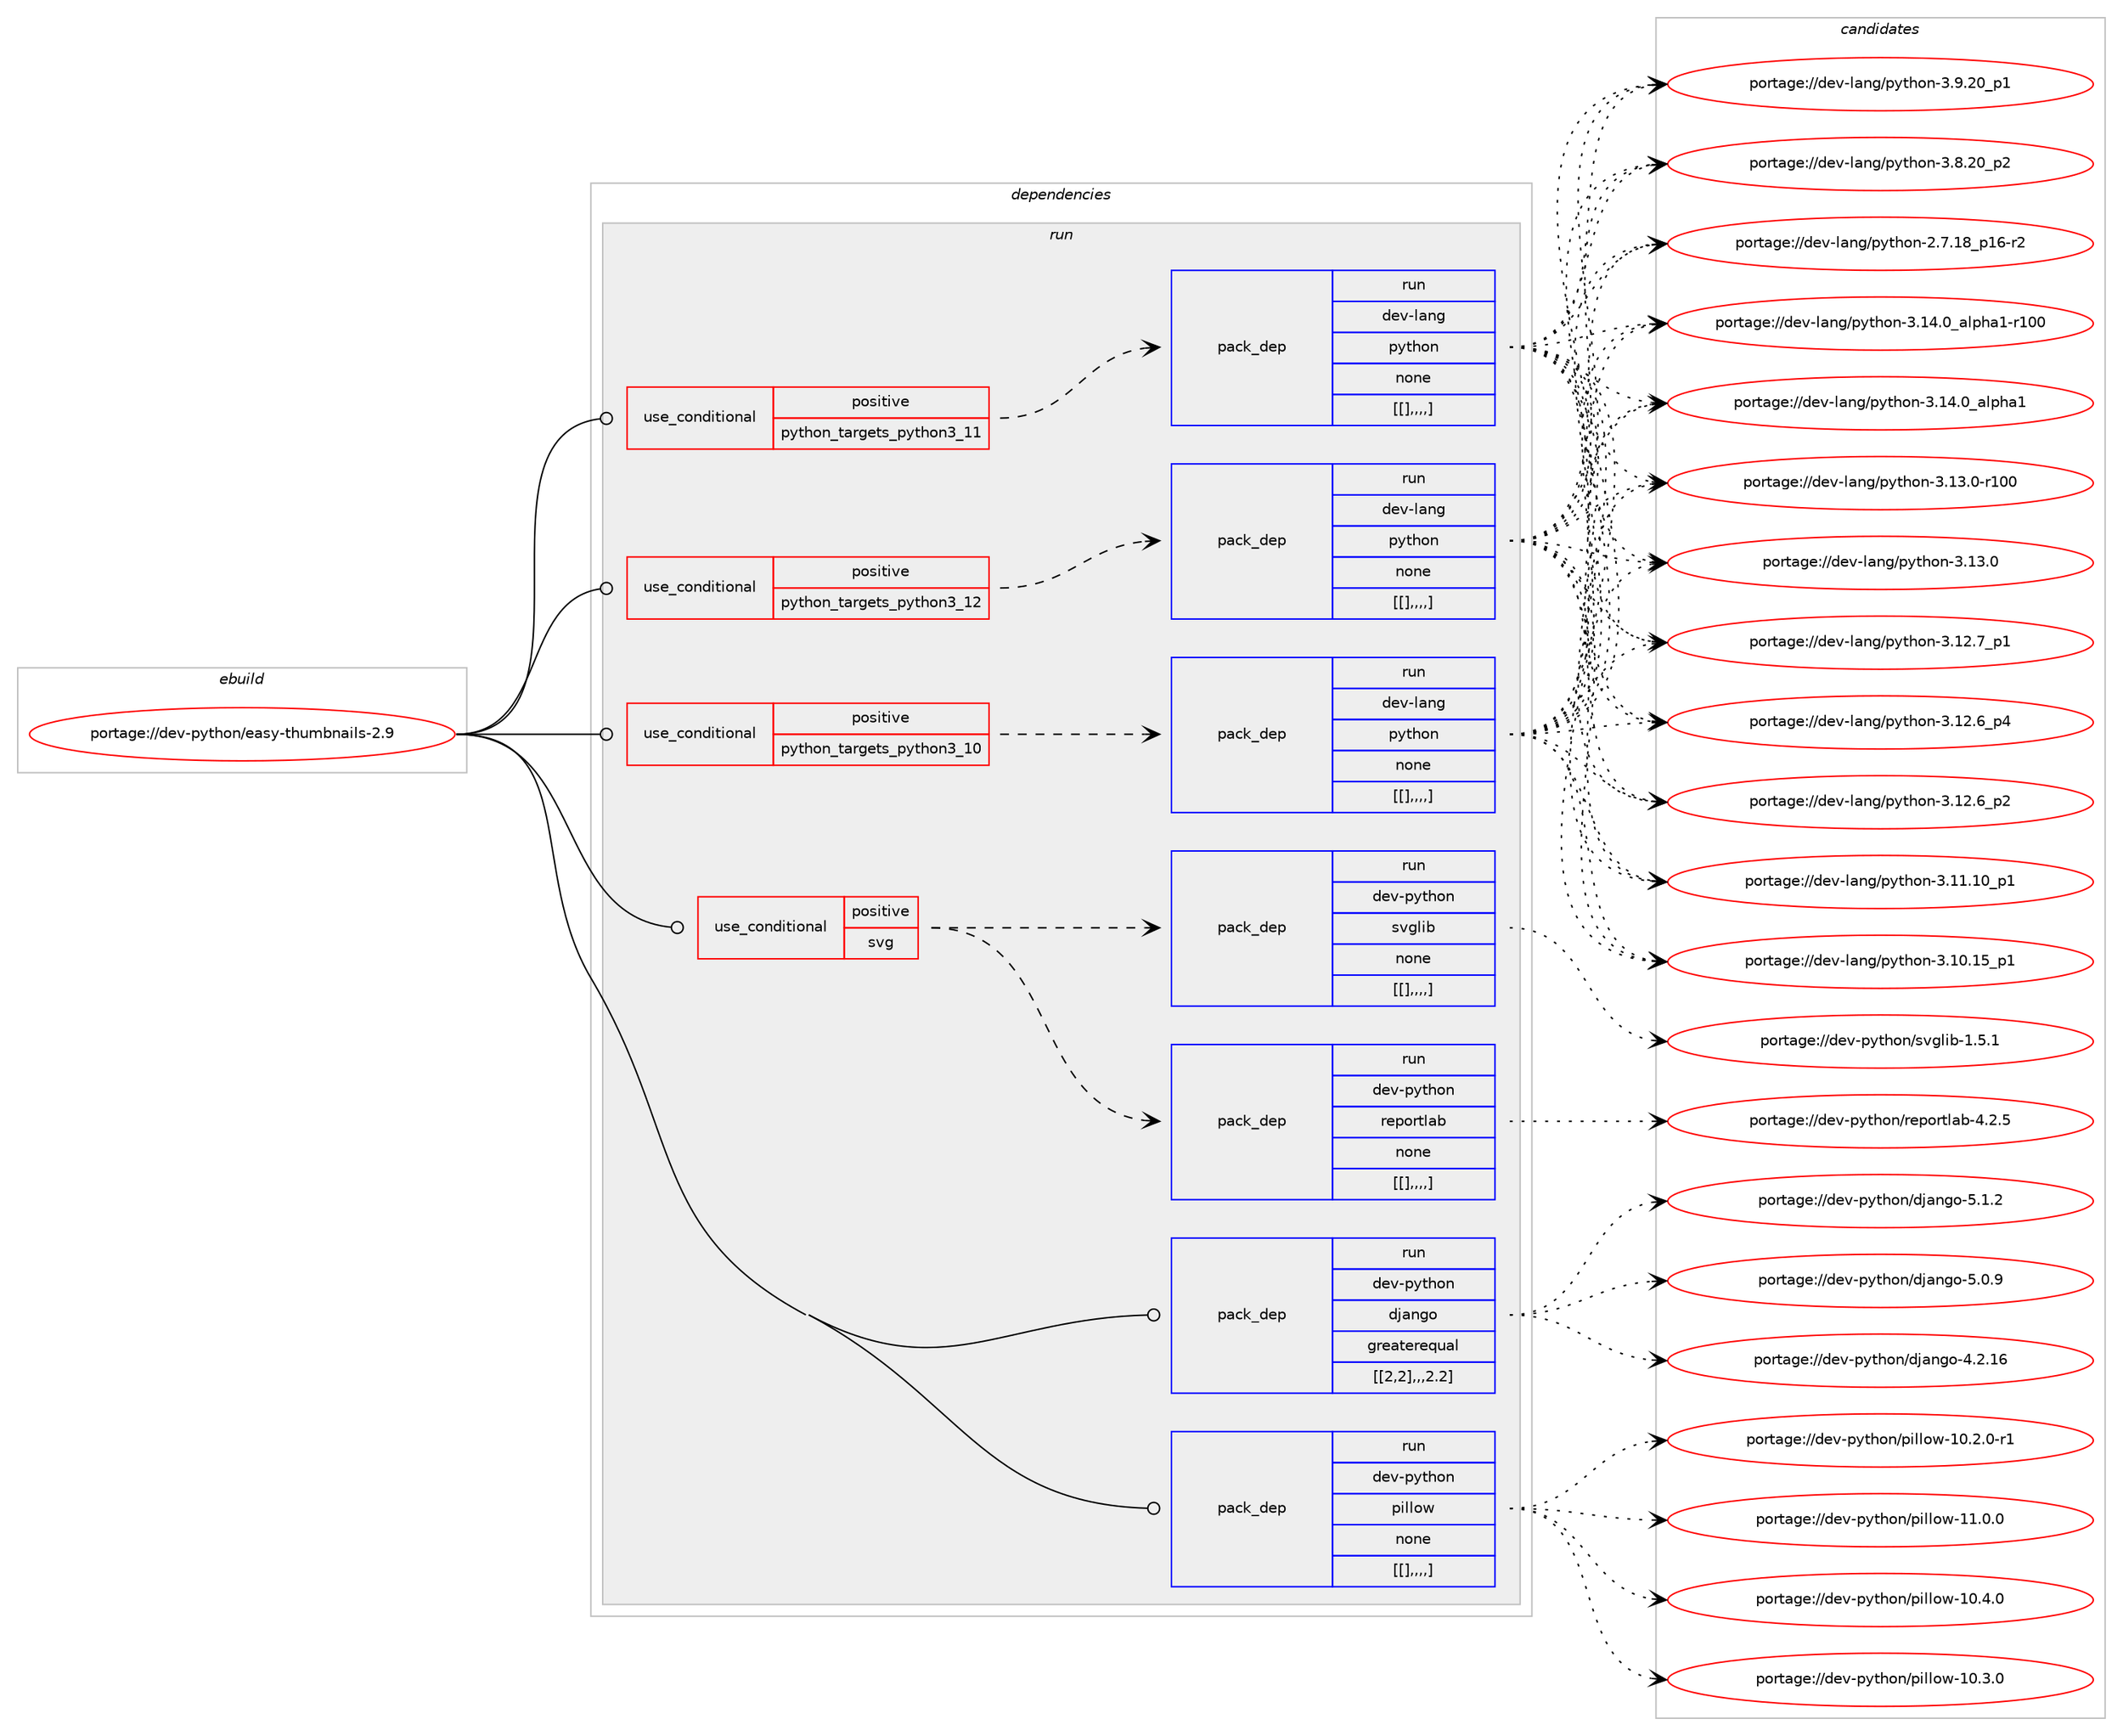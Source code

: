 digraph prolog {

# *************
# Graph options
# *************

newrank=true;
concentrate=true;
compound=true;
graph [rankdir=LR,fontname=Helvetica,fontsize=10,ranksep=1.5];#, ranksep=2.5, nodesep=0.2];
edge  [arrowhead=vee];
node  [fontname=Helvetica,fontsize=10];

# **********
# The ebuild
# **********

subgraph cluster_leftcol {
color=gray;
label=<<i>ebuild</i>>;
id [label="portage://dev-python/easy-thumbnails-2.9", color=red, width=4, href="../dev-python/easy-thumbnails-2.9.svg"];
}

# ****************
# The dependencies
# ****************

subgraph cluster_midcol {
color=gray;
label=<<i>dependencies</i>>;
subgraph cluster_compile {
fillcolor="#eeeeee";
style=filled;
label=<<i>compile</i>>;
}
subgraph cluster_compileandrun {
fillcolor="#eeeeee";
style=filled;
label=<<i>compile and run</i>>;
}
subgraph cluster_run {
fillcolor="#eeeeee";
style=filled;
label=<<i>run</i>>;
subgraph cond34715 {
dependency151289 [label=<<TABLE BORDER="0" CELLBORDER="1" CELLSPACING="0" CELLPADDING="4"><TR><TD ROWSPAN="3" CELLPADDING="10">use_conditional</TD></TR><TR><TD>positive</TD></TR><TR><TD>python_targets_python3_10</TD></TR></TABLE>>, shape=none, color=red];
subgraph pack115256 {
dependency151316 [label=<<TABLE BORDER="0" CELLBORDER="1" CELLSPACING="0" CELLPADDING="4" WIDTH="220"><TR><TD ROWSPAN="6" CELLPADDING="30">pack_dep</TD></TR><TR><TD WIDTH="110">run</TD></TR><TR><TD>dev-lang</TD></TR><TR><TD>python</TD></TR><TR><TD>none</TD></TR><TR><TD>[[],,,,]</TD></TR></TABLE>>, shape=none, color=blue];
}
dependency151289:e -> dependency151316:w [weight=20,style="dashed",arrowhead="vee"];
}
id:e -> dependency151289:w [weight=20,style="solid",arrowhead="odot"];
subgraph cond34726 {
dependency151331 [label=<<TABLE BORDER="0" CELLBORDER="1" CELLSPACING="0" CELLPADDING="4"><TR><TD ROWSPAN="3" CELLPADDING="10">use_conditional</TD></TR><TR><TD>positive</TD></TR><TR><TD>python_targets_python3_11</TD></TR></TABLE>>, shape=none, color=red];
subgraph pack115288 {
dependency151341 [label=<<TABLE BORDER="0" CELLBORDER="1" CELLSPACING="0" CELLPADDING="4" WIDTH="220"><TR><TD ROWSPAN="6" CELLPADDING="30">pack_dep</TD></TR><TR><TD WIDTH="110">run</TD></TR><TR><TD>dev-lang</TD></TR><TR><TD>python</TD></TR><TR><TD>none</TD></TR><TR><TD>[[],,,,]</TD></TR></TABLE>>, shape=none, color=blue];
}
dependency151331:e -> dependency151341:w [weight=20,style="dashed",arrowhead="vee"];
}
id:e -> dependency151331:w [weight=20,style="solid",arrowhead="odot"];
subgraph cond34735 {
dependency151357 [label=<<TABLE BORDER="0" CELLBORDER="1" CELLSPACING="0" CELLPADDING="4"><TR><TD ROWSPAN="3" CELLPADDING="10">use_conditional</TD></TR><TR><TD>positive</TD></TR><TR><TD>python_targets_python3_12</TD></TR></TABLE>>, shape=none, color=red];
subgraph pack115319 {
dependency151405 [label=<<TABLE BORDER="0" CELLBORDER="1" CELLSPACING="0" CELLPADDING="4" WIDTH="220"><TR><TD ROWSPAN="6" CELLPADDING="30">pack_dep</TD></TR><TR><TD WIDTH="110">run</TD></TR><TR><TD>dev-lang</TD></TR><TR><TD>python</TD></TR><TR><TD>none</TD></TR><TR><TD>[[],,,,]</TD></TR></TABLE>>, shape=none, color=blue];
}
dependency151357:e -> dependency151405:w [weight=20,style="dashed",arrowhead="vee"];
}
id:e -> dependency151357:w [weight=20,style="solid",arrowhead="odot"];
subgraph cond34753 {
dependency151411 [label=<<TABLE BORDER="0" CELLBORDER="1" CELLSPACING="0" CELLPADDING="4"><TR><TD ROWSPAN="3" CELLPADDING="10">use_conditional</TD></TR><TR><TD>positive</TD></TR><TR><TD>svg</TD></TR></TABLE>>, shape=none, color=red];
subgraph pack115337 {
dependency151424 [label=<<TABLE BORDER="0" CELLBORDER="1" CELLSPACING="0" CELLPADDING="4" WIDTH="220"><TR><TD ROWSPAN="6" CELLPADDING="30">pack_dep</TD></TR><TR><TD WIDTH="110">run</TD></TR><TR><TD>dev-python</TD></TR><TR><TD>reportlab</TD></TR><TR><TD>none</TD></TR><TR><TD>[[],,,,]</TD></TR></TABLE>>, shape=none, color=blue];
}
dependency151411:e -> dependency151424:w [weight=20,style="dashed",arrowhead="vee"];
subgraph pack115343 {
dependency151428 [label=<<TABLE BORDER="0" CELLBORDER="1" CELLSPACING="0" CELLPADDING="4" WIDTH="220"><TR><TD ROWSPAN="6" CELLPADDING="30">pack_dep</TD></TR><TR><TD WIDTH="110">run</TD></TR><TR><TD>dev-python</TD></TR><TR><TD>svglib</TD></TR><TR><TD>none</TD></TR><TR><TD>[[],,,,]</TD></TR></TABLE>>, shape=none, color=blue];
}
dependency151411:e -> dependency151428:w [weight=20,style="dashed",arrowhead="vee"];
}
id:e -> dependency151411:w [weight=20,style="solid",arrowhead="odot"];
subgraph pack115362 {
dependency151460 [label=<<TABLE BORDER="0" CELLBORDER="1" CELLSPACING="0" CELLPADDING="4" WIDTH="220"><TR><TD ROWSPAN="6" CELLPADDING="30">pack_dep</TD></TR><TR><TD WIDTH="110">run</TD></TR><TR><TD>dev-python</TD></TR><TR><TD>django</TD></TR><TR><TD>greaterequal</TD></TR><TR><TD>[[2,2],,,2.2]</TD></TR></TABLE>>, shape=none, color=blue];
}
id:e -> dependency151460:w [weight=20,style="solid",arrowhead="odot"];
subgraph pack115367 {
dependency151466 [label=<<TABLE BORDER="0" CELLBORDER="1" CELLSPACING="0" CELLPADDING="4" WIDTH="220"><TR><TD ROWSPAN="6" CELLPADDING="30">pack_dep</TD></TR><TR><TD WIDTH="110">run</TD></TR><TR><TD>dev-python</TD></TR><TR><TD>pillow</TD></TR><TR><TD>none</TD></TR><TR><TD>[[],,,,]</TD></TR></TABLE>>, shape=none, color=blue];
}
id:e -> dependency151466:w [weight=20,style="solid",arrowhead="odot"];
}
}

# **************
# The candidates
# **************

subgraph cluster_choices {
rank=same;
color=gray;
label=<<i>candidates</i>>;

subgraph choice115195 {
color=black;
nodesep=1;
choice100101118451089711010347112121116104111110455146495246489597108112104974945114494848 [label="portage://dev-lang/python-3.14.0_alpha1-r100", color=red, width=4,href="../dev-lang/python-3.14.0_alpha1-r100.svg"];
choice1001011184510897110103471121211161041111104551464952464895971081121049749 [label="portage://dev-lang/python-3.14.0_alpha1", color=red, width=4,href="../dev-lang/python-3.14.0_alpha1.svg"];
choice1001011184510897110103471121211161041111104551464951464845114494848 [label="portage://dev-lang/python-3.13.0-r100", color=red, width=4,href="../dev-lang/python-3.13.0-r100.svg"];
choice10010111845108971101034711212111610411111045514649514648 [label="portage://dev-lang/python-3.13.0", color=red, width=4,href="../dev-lang/python-3.13.0.svg"];
choice100101118451089711010347112121116104111110455146495046559511249 [label="portage://dev-lang/python-3.12.7_p1", color=red, width=4,href="../dev-lang/python-3.12.7_p1.svg"];
choice100101118451089711010347112121116104111110455146495046549511252 [label="portage://dev-lang/python-3.12.6_p4", color=red, width=4,href="../dev-lang/python-3.12.6_p4.svg"];
choice100101118451089711010347112121116104111110455146495046549511250 [label="portage://dev-lang/python-3.12.6_p2", color=red, width=4,href="../dev-lang/python-3.12.6_p2.svg"];
choice10010111845108971101034711212111610411111045514649494649489511249 [label="portage://dev-lang/python-3.11.10_p1", color=red, width=4,href="../dev-lang/python-3.11.10_p1.svg"];
choice10010111845108971101034711212111610411111045514649484649539511249 [label="portage://dev-lang/python-3.10.15_p1", color=red, width=4,href="../dev-lang/python-3.10.15_p1.svg"];
choice100101118451089711010347112121116104111110455146574650489511249 [label="portage://dev-lang/python-3.9.20_p1", color=red, width=4,href="../dev-lang/python-3.9.20_p1.svg"];
choice100101118451089711010347112121116104111110455146564650489511250 [label="portage://dev-lang/python-3.8.20_p2", color=red, width=4,href="../dev-lang/python-3.8.20_p2.svg"];
choice100101118451089711010347112121116104111110455046554649569511249544511450 [label="portage://dev-lang/python-2.7.18_p16-r2", color=red, width=4,href="../dev-lang/python-2.7.18_p16-r2.svg"];
dependency151316:e -> choice100101118451089711010347112121116104111110455146495246489597108112104974945114494848:w [style=dotted,weight="100"];
dependency151316:e -> choice1001011184510897110103471121211161041111104551464952464895971081121049749:w [style=dotted,weight="100"];
dependency151316:e -> choice1001011184510897110103471121211161041111104551464951464845114494848:w [style=dotted,weight="100"];
dependency151316:e -> choice10010111845108971101034711212111610411111045514649514648:w [style=dotted,weight="100"];
dependency151316:e -> choice100101118451089711010347112121116104111110455146495046559511249:w [style=dotted,weight="100"];
dependency151316:e -> choice100101118451089711010347112121116104111110455146495046549511252:w [style=dotted,weight="100"];
dependency151316:e -> choice100101118451089711010347112121116104111110455146495046549511250:w [style=dotted,weight="100"];
dependency151316:e -> choice10010111845108971101034711212111610411111045514649494649489511249:w [style=dotted,weight="100"];
dependency151316:e -> choice10010111845108971101034711212111610411111045514649484649539511249:w [style=dotted,weight="100"];
dependency151316:e -> choice100101118451089711010347112121116104111110455146574650489511249:w [style=dotted,weight="100"];
dependency151316:e -> choice100101118451089711010347112121116104111110455146564650489511250:w [style=dotted,weight="100"];
dependency151316:e -> choice100101118451089711010347112121116104111110455046554649569511249544511450:w [style=dotted,weight="100"];
}
subgraph choice115237 {
color=black;
nodesep=1;
choice100101118451089711010347112121116104111110455146495246489597108112104974945114494848 [label="portage://dev-lang/python-3.14.0_alpha1-r100", color=red, width=4,href="../dev-lang/python-3.14.0_alpha1-r100.svg"];
choice1001011184510897110103471121211161041111104551464952464895971081121049749 [label="portage://dev-lang/python-3.14.0_alpha1", color=red, width=4,href="../dev-lang/python-3.14.0_alpha1.svg"];
choice1001011184510897110103471121211161041111104551464951464845114494848 [label="portage://dev-lang/python-3.13.0-r100", color=red, width=4,href="../dev-lang/python-3.13.0-r100.svg"];
choice10010111845108971101034711212111610411111045514649514648 [label="portage://dev-lang/python-3.13.0", color=red, width=4,href="../dev-lang/python-3.13.0.svg"];
choice100101118451089711010347112121116104111110455146495046559511249 [label="portage://dev-lang/python-3.12.7_p1", color=red, width=4,href="../dev-lang/python-3.12.7_p1.svg"];
choice100101118451089711010347112121116104111110455146495046549511252 [label="portage://dev-lang/python-3.12.6_p4", color=red, width=4,href="../dev-lang/python-3.12.6_p4.svg"];
choice100101118451089711010347112121116104111110455146495046549511250 [label="portage://dev-lang/python-3.12.6_p2", color=red, width=4,href="../dev-lang/python-3.12.6_p2.svg"];
choice10010111845108971101034711212111610411111045514649494649489511249 [label="portage://dev-lang/python-3.11.10_p1", color=red, width=4,href="../dev-lang/python-3.11.10_p1.svg"];
choice10010111845108971101034711212111610411111045514649484649539511249 [label="portage://dev-lang/python-3.10.15_p1", color=red, width=4,href="../dev-lang/python-3.10.15_p1.svg"];
choice100101118451089711010347112121116104111110455146574650489511249 [label="portage://dev-lang/python-3.9.20_p1", color=red, width=4,href="../dev-lang/python-3.9.20_p1.svg"];
choice100101118451089711010347112121116104111110455146564650489511250 [label="portage://dev-lang/python-3.8.20_p2", color=red, width=4,href="../dev-lang/python-3.8.20_p2.svg"];
choice100101118451089711010347112121116104111110455046554649569511249544511450 [label="portage://dev-lang/python-2.7.18_p16-r2", color=red, width=4,href="../dev-lang/python-2.7.18_p16-r2.svg"];
dependency151341:e -> choice100101118451089711010347112121116104111110455146495246489597108112104974945114494848:w [style=dotted,weight="100"];
dependency151341:e -> choice1001011184510897110103471121211161041111104551464952464895971081121049749:w [style=dotted,weight="100"];
dependency151341:e -> choice1001011184510897110103471121211161041111104551464951464845114494848:w [style=dotted,weight="100"];
dependency151341:e -> choice10010111845108971101034711212111610411111045514649514648:w [style=dotted,weight="100"];
dependency151341:e -> choice100101118451089711010347112121116104111110455146495046559511249:w [style=dotted,weight="100"];
dependency151341:e -> choice100101118451089711010347112121116104111110455146495046549511252:w [style=dotted,weight="100"];
dependency151341:e -> choice100101118451089711010347112121116104111110455146495046549511250:w [style=dotted,weight="100"];
dependency151341:e -> choice10010111845108971101034711212111610411111045514649494649489511249:w [style=dotted,weight="100"];
dependency151341:e -> choice10010111845108971101034711212111610411111045514649484649539511249:w [style=dotted,weight="100"];
dependency151341:e -> choice100101118451089711010347112121116104111110455146574650489511249:w [style=dotted,weight="100"];
dependency151341:e -> choice100101118451089711010347112121116104111110455146564650489511250:w [style=dotted,weight="100"];
dependency151341:e -> choice100101118451089711010347112121116104111110455046554649569511249544511450:w [style=dotted,weight="100"];
}
subgraph choice115319 {
color=black;
nodesep=1;
choice100101118451089711010347112121116104111110455146495246489597108112104974945114494848 [label="portage://dev-lang/python-3.14.0_alpha1-r100", color=red, width=4,href="../dev-lang/python-3.14.0_alpha1-r100.svg"];
choice1001011184510897110103471121211161041111104551464952464895971081121049749 [label="portage://dev-lang/python-3.14.0_alpha1", color=red, width=4,href="../dev-lang/python-3.14.0_alpha1.svg"];
choice1001011184510897110103471121211161041111104551464951464845114494848 [label="portage://dev-lang/python-3.13.0-r100", color=red, width=4,href="../dev-lang/python-3.13.0-r100.svg"];
choice10010111845108971101034711212111610411111045514649514648 [label="portage://dev-lang/python-3.13.0", color=red, width=4,href="../dev-lang/python-3.13.0.svg"];
choice100101118451089711010347112121116104111110455146495046559511249 [label="portage://dev-lang/python-3.12.7_p1", color=red, width=4,href="../dev-lang/python-3.12.7_p1.svg"];
choice100101118451089711010347112121116104111110455146495046549511252 [label="portage://dev-lang/python-3.12.6_p4", color=red, width=4,href="../dev-lang/python-3.12.6_p4.svg"];
choice100101118451089711010347112121116104111110455146495046549511250 [label="portage://dev-lang/python-3.12.6_p2", color=red, width=4,href="../dev-lang/python-3.12.6_p2.svg"];
choice10010111845108971101034711212111610411111045514649494649489511249 [label="portage://dev-lang/python-3.11.10_p1", color=red, width=4,href="../dev-lang/python-3.11.10_p1.svg"];
choice10010111845108971101034711212111610411111045514649484649539511249 [label="portage://dev-lang/python-3.10.15_p1", color=red, width=4,href="../dev-lang/python-3.10.15_p1.svg"];
choice100101118451089711010347112121116104111110455146574650489511249 [label="portage://dev-lang/python-3.9.20_p1", color=red, width=4,href="../dev-lang/python-3.9.20_p1.svg"];
choice100101118451089711010347112121116104111110455146564650489511250 [label="portage://dev-lang/python-3.8.20_p2", color=red, width=4,href="../dev-lang/python-3.8.20_p2.svg"];
choice100101118451089711010347112121116104111110455046554649569511249544511450 [label="portage://dev-lang/python-2.7.18_p16-r2", color=red, width=4,href="../dev-lang/python-2.7.18_p16-r2.svg"];
dependency151405:e -> choice100101118451089711010347112121116104111110455146495246489597108112104974945114494848:w [style=dotted,weight="100"];
dependency151405:e -> choice1001011184510897110103471121211161041111104551464952464895971081121049749:w [style=dotted,weight="100"];
dependency151405:e -> choice1001011184510897110103471121211161041111104551464951464845114494848:w [style=dotted,weight="100"];
dependency151405:e -> choice10010111845108971101034711212111610411111045514649514648:w [style=dotted,weight="100"];
dependency151405:e -> choice100101118451089711010347112121116104111110455146495046559511249:w [style=dotted,weight="100"];
dependency151405:e -> choice100101118451089711010347112121116104111110455146495046549511252:w [style=dotted,weight="100"];
dependency151405:e -> choice100101118451089711010347112121116104111110455146495046549511250:w [style=dotted,weight="100"];
dependency151405:e -> choice10010111845108971101034711212111610411111045514649494649489511249:w [style=dotted,weight="100"];
dependency151405:e -> choice10010111845108971101034711212111610411111045514649484649539511249:w [style=dotted,weight="100"];
dependency151405:e -> choice100101118451089711010347112121116104111110455146574650489511249:w [style=dotted,weight="100"];
dependency151405:e -> choice100101118451089711010347112121116104111110455146564650489511250:w [style=dotted,weight="100"];
dependency151405:e -> choice100101118451089711010347112121116104111110455046554649569511249544511450:w [style=dotted,weight="100"];
}
subgraph choice115353 {
color=black;
nodesep=1;
choice10010111845112121116104111110471141011121111141161089798455246504653 [label="portage://dev-python/reportlab-4.2.5", color=red, width=4,href="../dev-python/reportlab-4.2.5.svg"];
dependency151424:e -> choice10010111845112121116104111110471141011121111141161089798455246504653:w [style=dotted,weight="100"];
}
subgraph choice115357 {
color=black;
nodesep=1;
choice100101118451121211161041111104711511810310810598454946534649 [label="portage://dev-python/svglib-1.5.1", color=red, width=4,href="../dev-python/svglib-1.5.1.svg"];
dependency151428:e -> choice100101118451121211161041111104711511810310810598454946534649:w [style=dotted,weight="100"];
}
subgraph choice115361 {
color=black;
nodesep=1;
choice100101118451121211161041111104710010697110103111455346494650 [label="portage://dev-python/django-5.1.2", color=red, width=4,href="../dev-python/django-5.1.2.svg"];
choice100101118451121211161041111104710010697110103111455346484657 [label="portage://dev-python/django-5.0.9", color=red, width=4,href="../dev-python/django-5.0.9.svg"];
choice10010111845112121116104111110471001069711010311145524650464954 [label="portage://dev-python/django-4.2.16", color=red, width=4,href="../dev-python/django-4.2.16.svg"];
dependency151460:e -> choice100101118451121211161041111104710010697110103111455346494650:w [style=dotted,weight="100"];
dependency151460:e -> choice100101118451121211161041111104710010697110103111455346484657:w [style=dotted,weight="100"];
dependency151460:e -> choice10010111845112121116104111110471001069711010311145524650464954:w [style=dotted,weight="100"];
}
subgraph choice115369 {
color=black;
nodesep=1;
choice100101118451121211161041111104711210510810811111945494946484648 [label="portage://dev-python/pillow-11.0.0", color=red, width=4,href="../dev-python/pillow-11.0.0.svg"];
choice100101118451121211161041111104711210510810811111945494846524648 [label="portage://dev-python/pillow-10.4.0", color=red, width=4,href="../dev-python/pillow-10.4.0.svg"];
choice100101118451121211161041111104711210510810811111945494846514648 [label="portage://dev-python/pillow-10.3.0", color=red, width=4,href="../dev-python/pillow-10.3.0.svg"];
choice1001011184511212111610411111047112105108108111119454948465046484511449 [label="portage://dev-python/pillow-10.2.0-r1", color=red, width=4,href="../dev-python/pillow-10.2.0-r1.svg"];
dependency151466:e -> choice100101118451121211161041111104711210510810811111945494946484648:w [style=dotted,weight="100"];
dependency151466:e -> choice100101118451121211161041111104711210510810811111945494846524648:w [style=dotted,weight="100"];
dependency151466:e -> choice100101118451121211161041111104711210510810811111945494846514648:w [style=dotted,weight="100"];
dependency151466:e -> choice1001011184511212111610411111047112105108108111119454948465046484511449:w [style=dotted,weight="100"];
}
}

}
